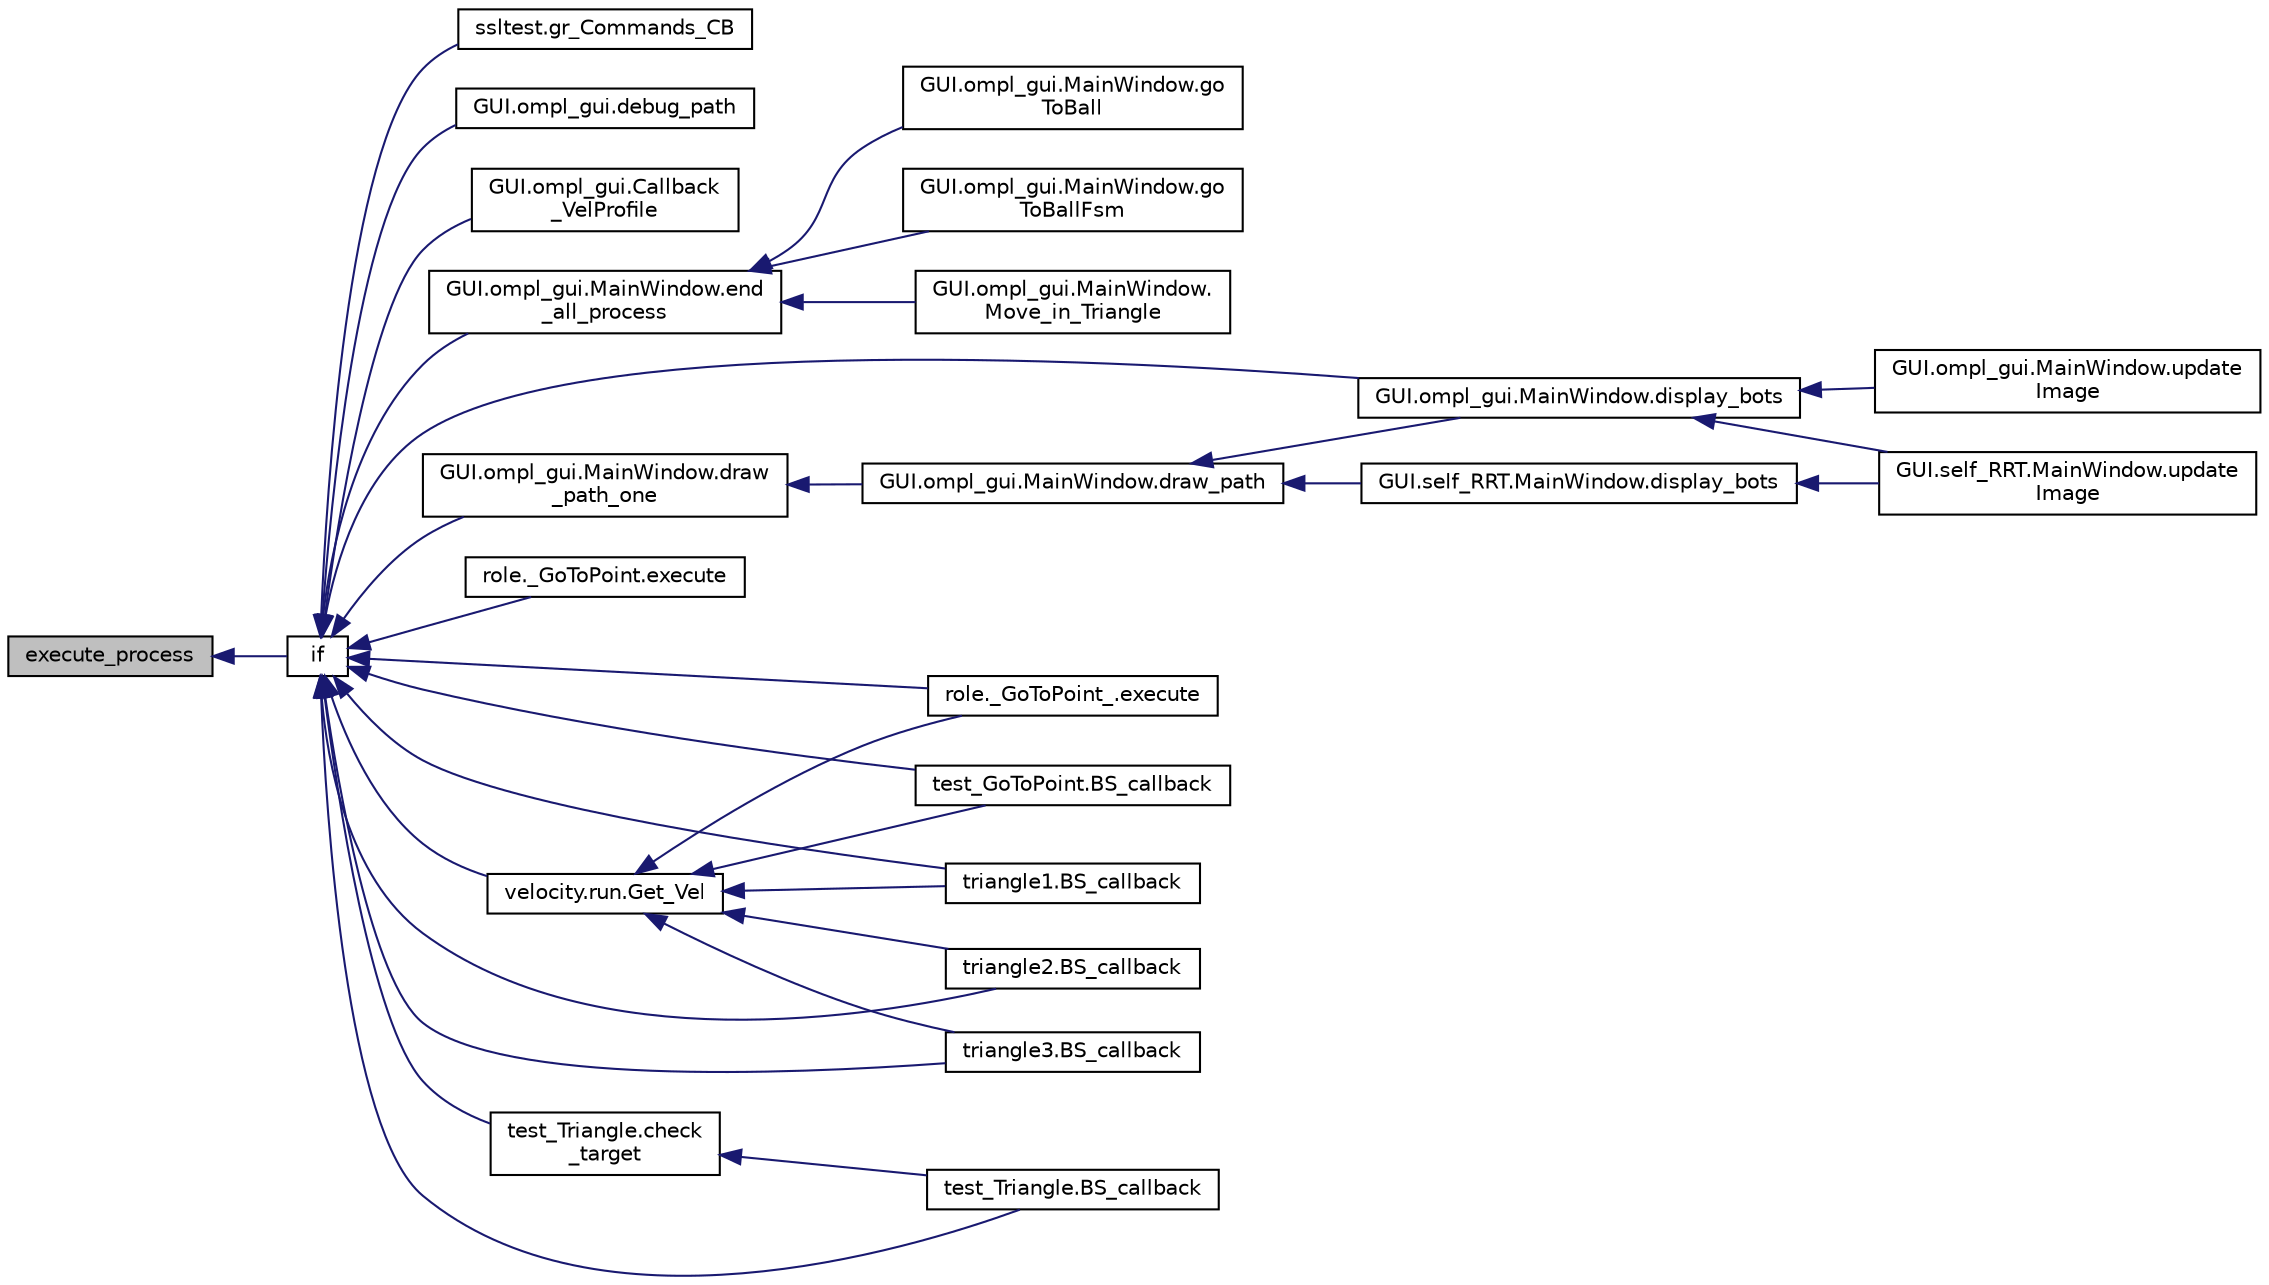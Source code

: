 digraph "execute_process"
{
 // INTERACTIVE_SVG=YES
  edge [fontname="Helvetica",fontsize="10",labelfontname="Helvetica",labelfontsize="10"];
  node [fontname="Helvetica",fontsize="10",shape=record];
  rankdir="LR";
  Node1 [label="execute_process",height=0.2,width=0.4,color="black", fillcolor="grey75", style="filled", fontcolor="black"];
  Node1 -> Node2 [dir="back",color="midnightblue",fontsize="10",style="solid",fontname="Helvetica"];
  Node2 [label="if",height=0.2,width=0.4,color="black", fillcolor="white", style="filled",URL="$db/df3/gr_sim_2_c_make_lists_8txt.html#a8e333db9e7d2808d6e9d7a2014f67b53"];
  Node2 -> Node3 [dir="back",color="midnightblue",fontsize="10",style="solid",fontname="Helvetica"];
  Node3 [label="ssltest.gr_Commands_CB",height=0.2,width=0.4,color="black", fillcolor="white", style="filled",URL="$d0/d67/namespacessltest.html#a42a5479a6bc0651beaf03a9f7c675b0c"];
  Node2 -> Node4 [dir="back",color="midnightblue",fontsize="10",style="solid",fontname="Helvetica"];
  Node4 [label="GUI.ompl_gui.debug_path",height=0.2,width=0.4,color="black", fillcolor="white", style="filled",URL="$d8/dba/namespace_g_u_i_1_1ompl__gui.html#ab9aa55bad129fe4fa39862f7e1669154"];
  Node2 -> Node5 [dir="back",color="midnightblue",fontsize="10",style="solid",fontname="Helvetica"];
  Node5 [label="GUI.ompl_gui.Callback\l_VelProfile",height=0.2,width=0.4,color="black", fillcolor="white", style="filled",URL="$d8/dba/namespace_g_u_i_1_1ompl__gui.html#a3765c4161c1260d3ae4474eb97111e71"];
  Node2 -> Node6 [dir="back",color="midnightblue",fontsize="10",style="solid",fontname="Helvetica"];
  Node6 [label="GUI.ompl_gui.MainWindow.end\l_all_process",height=0.2,width=0.4,color="black", fillcolor="white", style="filled",URL="$da/d05/class_g_u_i_1_1ompl__gui_1_1_main_window.html#abe6dc883506011fee9e63074301c6c11"];
  Node6 -> Node7 [dir="back",color="midnightblue",fontsize="10",style="solid",fontname="Helvetica"];
  Node7 [label="GUI.ompl_gui.MainWindow.go\lToBall",height=0.2,width=0.4,color="black", fillcolor="white", style="filled",URL="$da/d05/class_g_u_i_1_1ompl__gui_1_1_main_window.html#a43d4b8dd87a1b224c47b4c6e6852f301"];
  Node6 -> Node8 [dir="back",color="midnightblue",fontsize="10",style="solid",fontname="Helvetica"];
  Node8 [label="GUI.ompl_gui.MainWindow.go\lToBallFsm",height=0.2,width=0.4,color="black", fillcolor="white", style="filled",URL="$da/d05/class_g_u_i_1_1ompl__gui_1_1_main_window.html#ab860eace5327d3ffd943d1a44eb8c069"];
  Node6 -> Node9 [dir="back",color="midnightblue",fontsize="10",style="solid",fontname="Helvetica"];
  Node9 [label="GUI.ompl_gui.MainWindow.\lMove_in_Triangle",height=0.2,width=0.4,color="black", fillcolor="white", style="filled",URL="$da/d05/class_g_u_i_1_1ompl__gui_1_1_main_window.html#a07514531e11efddb59d37f6ddf3c4c76"];
  Node2 -> Node10 [dir="back",color="midnightblue",fontsize="10",style="solid",fontname="Helvetica"];
  Node10 [label="GUI.ompl_gui.MainWindow.display_bots",height=0.2,width=0.4,color="black", fillcolor="white", style="filled",URL="$da/d05/class_g_u_i_1_1ompl__gui_1_1_main_window.html#a01bdb5a8247fad9b4e173548db133077"];
  Node10 -> Node11 [dir="back",color="midnightblue",fontsize="10",style="solid",fontname="Helvetica"];
  Node11 [label="GUI.ompl_gui.MainWindow.update\lImage",height=0.2,width=0.4,color="black", fillcolor="white", style="filled",URL="$da/d05/class_g_u_i_1_1ompl__gui_1_1_main_window.html#a7127e3a639274168d09f034486142bb4"];
  Node10 -> Node12 [dir="back",color="midnightblue",fontsize="10",style="solid",fontname="Helvetica"];
  Node12 [label="GUI.self_RRT.MainWindow.update\lImage",height=0.2,width=0.4,color="black", fillcolor="white", style="filled",URL="$d6/dc8/class_g_u_i_1_1self___r_r_t_1_1_main_window.html#a84619e737131300c9dcd7b9470db41a6"];
  Node2 -> Node13 [dir="back",color="midnightblue",fontsize="10",style="solid",fontname="Helvetica"];
  Node13 [label="GUI.ompl_gui.MainWindow.draw\l_path_one",height=0.2,width=0.4,color="black", fillcolor="white", style="filled",URL="$da/d05/class_g_u_i_1_1ompl__gui_1_1_main_window.html#a15bce5d0e31e69c051e8340d2a21f187"];
  Node13 -> Node14 [dir="back",color="midnightblue",fontsize="10",style="solid",fontname="Helvetica"];
  Node14 [label="GUI.ompl_gui.MainWindow.draw_path",height=0.2,width=0.4,color="black", fillcolor="white", style="filled",URL="$da/d05/class_g_u_i_1_1ompl__gui_1_1_main_window.html#a89c715c4911d57cd1d0701a88809cafd"];
  Node14 -> Node10 [dir="back",color="midnightblue",fontsize="10",style="solid",fontname="Helvetica"];
  Node14 -> Node15 [dir="back",color="midnightblue",fontsize="10",style="solid",fontname="Helvetica"];
  Node15 [label="GUI.self_RRT.MainWindow.display_bots",height=0.2,width=0.4,color="black", fillcolor="white", style="filled",URL="$d6/dc8/class_g_u_i_1_1self___r_r_t_1_1_main_window.html#acc4adcbeee1defd005378206444f449f"];
  Node15 -> Node12 [dir="back",color="midnightblue",fontsize="10",style="solid",fontname="Helvetica"];
  Node2 -> Node16 [dir="back",color="midnightblue",fontsize="10",style="solid",fontname="Helvetica"];
  Node16 [label="role._GoToPoint.execute",height=0.2,width=0.4,color="black", fillcolor="white", style="filled",URL="$d8/d2d/namespacerole_1_1___go_to_point.html#a4e63f168d2f23e1353806c7427f42b24"];
  Node2 -> Node17 [dir="back",color="midnightblue",fontsize="10",style="solid",fontname="Helvetica"];
  Node17 [label="role._GoToPoint_.execute",height=0.2,width=0.4,color="black", fillcolor="white", style="filled",URL="$d8/dc1/namespacerole_1_1___go_to_point__.html#a84a0f2068efa066cd6b131a5f0be834d"];
  Node2 -> Node18 [dir="back",color="midnightblue",fontsize="10",style="solid",fontname="Helvetica"];
  Node18 [label="test_GoToPoint.BS_callback",height=0.2,width=0.4,color="black", fillcolor="white", style="filled",URL="$d3/d98/namespacetest___go_to_point.html#affb0620d4a73f98a2e8a6b37d0f822d5"];
  Node2 -> Node19 [dir="back",color="midnightblue",fontsize="10",style="solid",fontname="Helvetica"];
  Node19 [label="test_Triangle.check\l_target",height=0.2,width=0.4,color="black", fillcolor="white", style="filled",URL="$d9/d5a/namespacetest___triangle.html#a41c6fdb96ace9bd92c6732d69bace4e7"];
  Node19 -> Node20 [dir="back",color="midnightblue",fontsize="10",style="solid",fontname="Helvetica"];
  Node20 [label="test_Triangle.BS_callback",height=0.2,width=0.4,color="black", fillcolor="white", style="filled",URL="$d9/d5a/namespacetest___triangle.html#aecf5804ac579546799190cb4217eb076"];
  Node2 -> Node20 [dir="back",color="midnightblue",fontsize="10",style="solid",fontname="Helvetica"];
  Node2 -> Node21 [dir="back",color="midnightblue",fontsize="10",style="solid",fontname="Helvetica"];
  Node21 [label="triangle1.BS_callback",height=0.2,width=0.4,color="black", fillcolor="white", style="filled",URL="$da/d05/namespacetriangle1.html#a91e5eb0d61e759e21315a1b68d0d1bfa"];
  Node2 -> Node22 [dir="back",color="midnightblue",fontsize="10",style="solid",fontname="Helvetica"];
  Node22 [label="triangle2.BS_callback",height=0.2,width=0.4,color="black", fillcolor="white", style="filled",URL="$db/de4/namespacetriangle2.html#abbee82e2196c5ac3bbd22b402a8a0c7f"];
  Node2 -> Node23 [dir="back",color="midnightblue",fontsize="10",style="solid",fontname="Helvetica"];
  Node23 [label="triangle3.BS_callback",height=0.2,width=0.4,color="black", fillcolor="white", style="filled",URL="$dc/db8/namespacetriangle3.html#aaa090162c8434216d0040320b950815e"];
  Node2 -> Node24 [dir="back",color="midnightblue",fontsize="10",style="solid",fontname="Helvetica"];
  Node24 [label="velocity.run.Get_Vel",height=0.2,width=0.4,color="black", fillcolor="white", style="filled",URL="$dd/d2b/namespacevelocity_1_1run.html#aeaa46639cf305f1b903034118c0a61c3"];
  Node24 -> Node17 [dir="back",color="midnightblue",fontsize="10",style="solid",fontname="Helvetica"];
  Node24 -> Node18 [dir="back",color="midnightblue",fontsize="10",style="solid",fontname="Helvetica"];
  Node24 -> Node21 [dir="back",color="midnightblue",fontsize="10",style="solid",fontname="Helvetica"];
  Node24 -> Node22 [dir="back",color="midnightblue",fontsize="10",style="solid",fontname="Helvetica"];
  Node24 -> Node23 [dir="back",color="midnightblue",fontsize="10",style="solid",fontname="Helvetica"];
}
